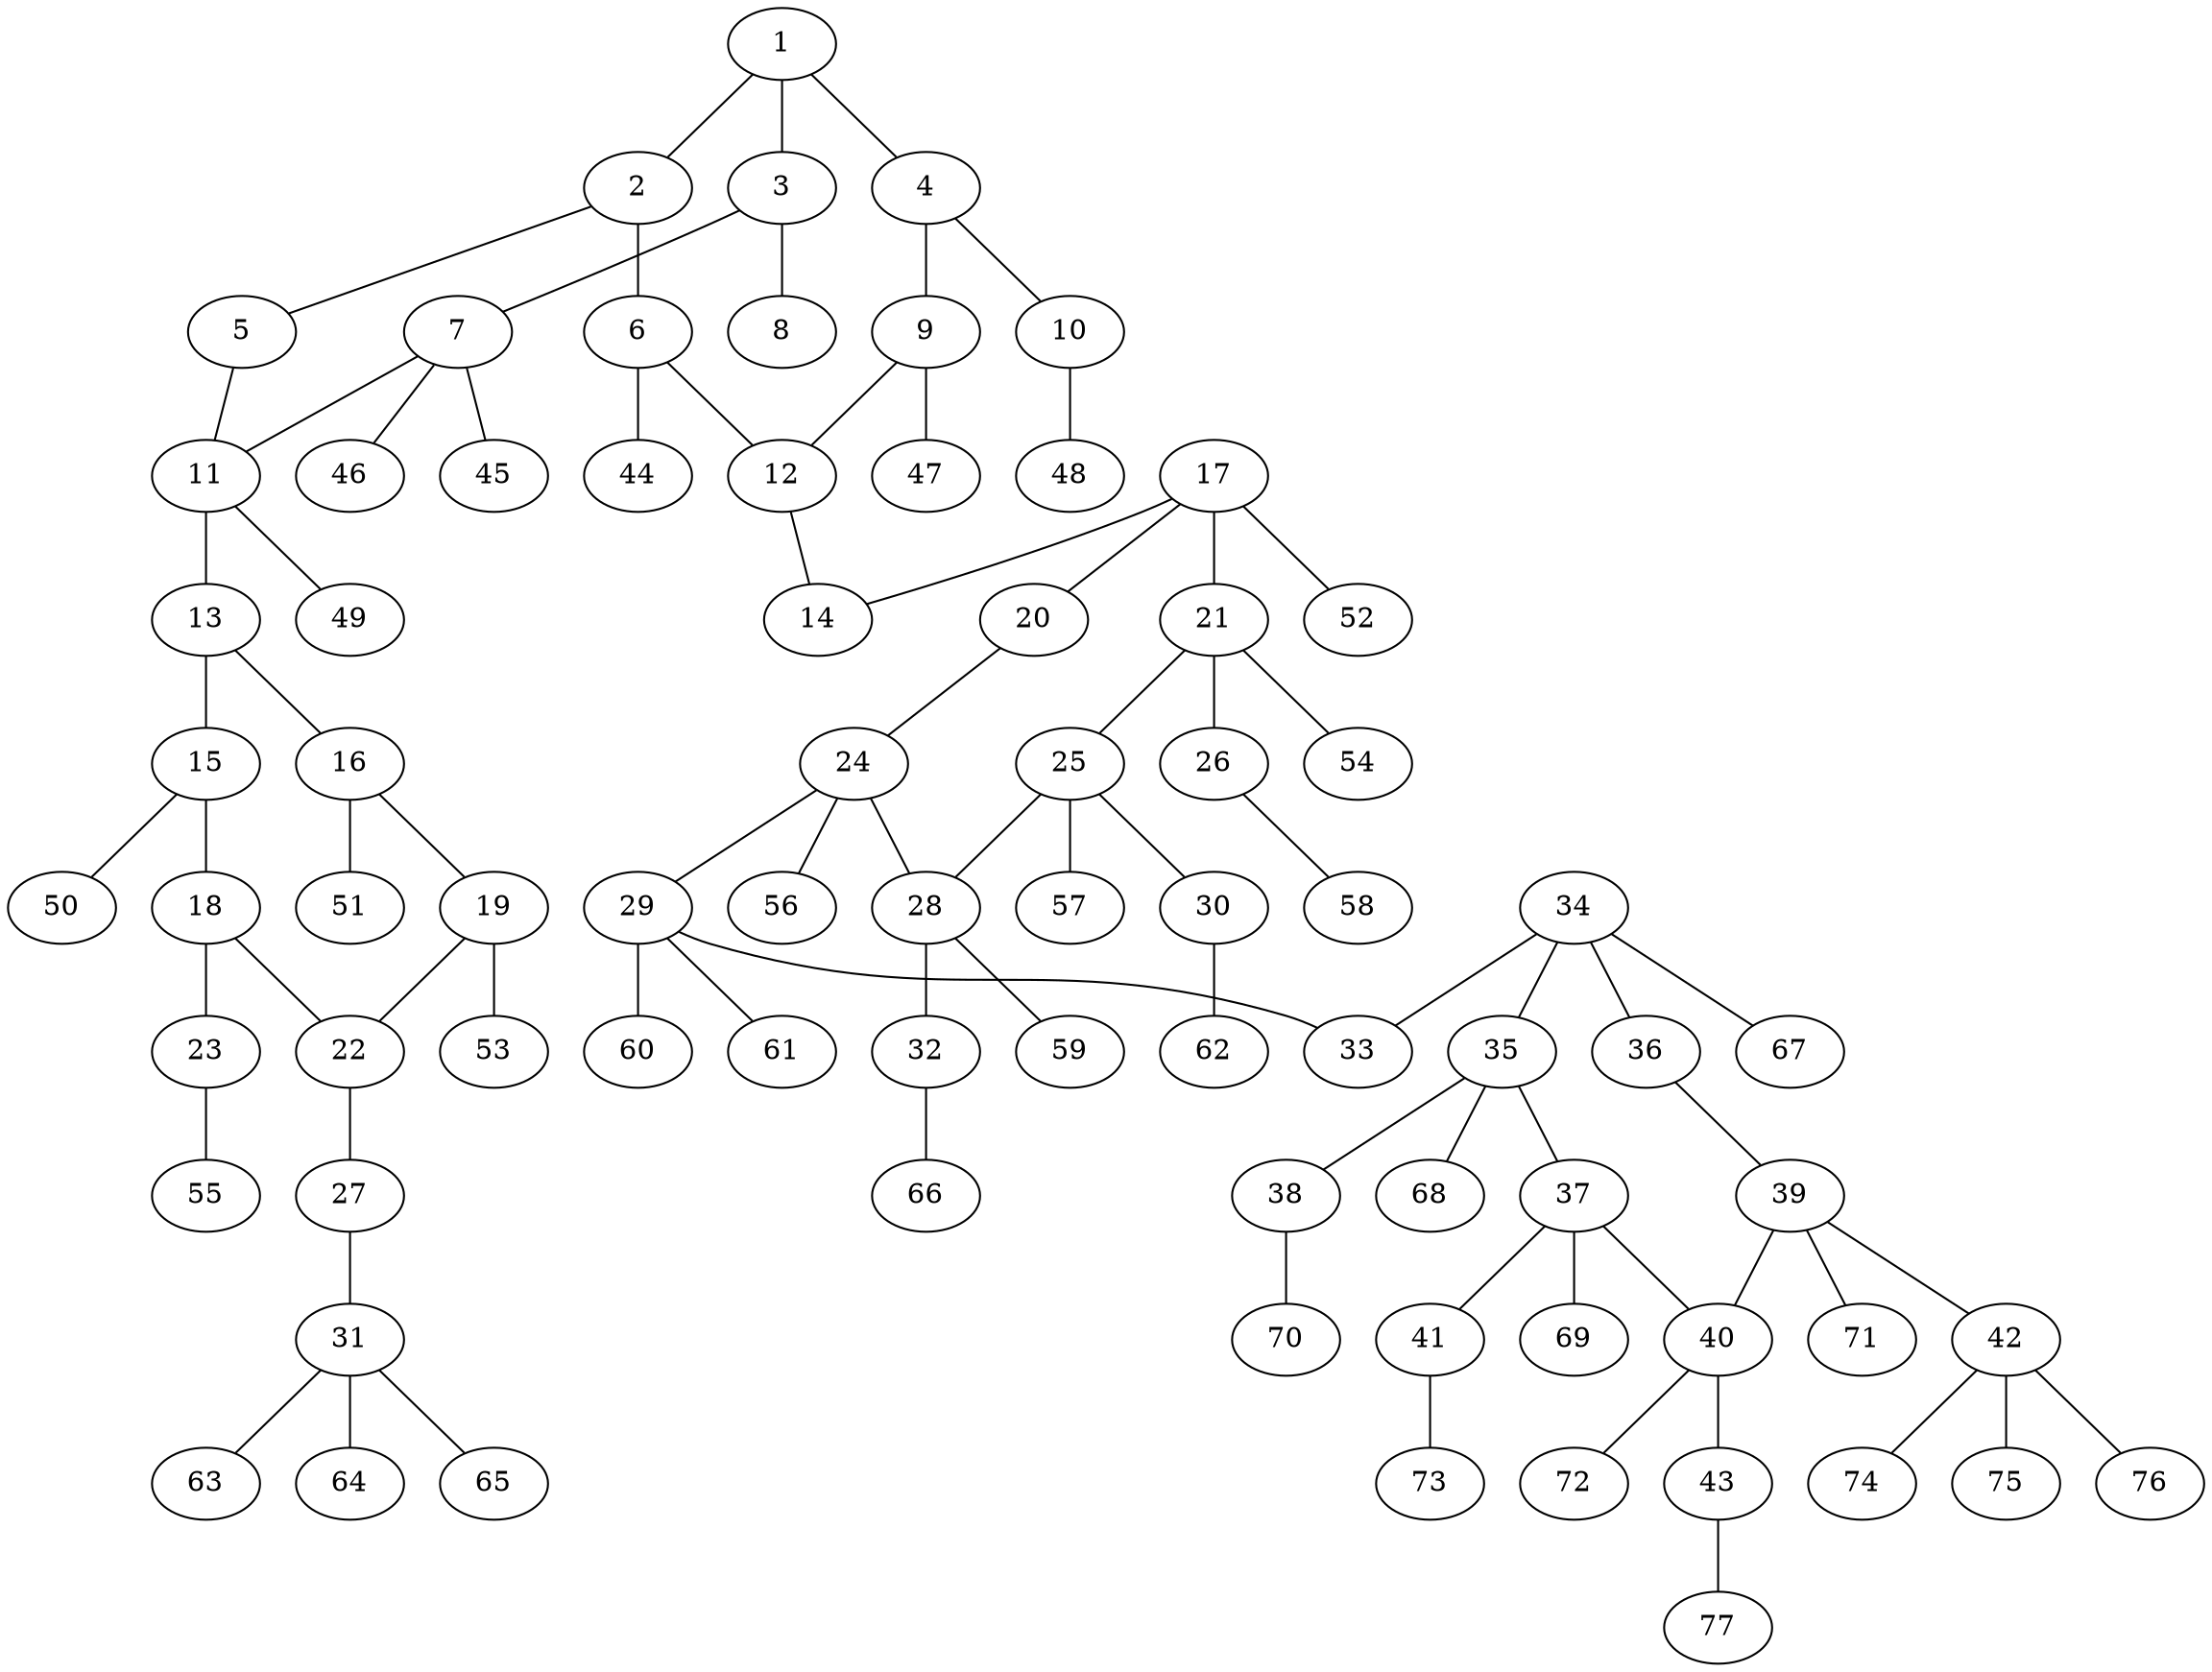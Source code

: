 graph molecule_4107 {
	1	 [chem=C];
	2	 [chem=C];
	1 -- 2	 [valence=2];
	3	 [chem=C];
	1 -- 3	 [valence=1];
	4	 [chem=C];
	1 -- 4	 [valence=1];
	5	 [chem=O];
	2 -- 5	 [valence=1];
	6	 [chem=C];
	2 -- 6	 [valence=1];
	7	 [chem=C];
	3 -- 7	 [valence=1];
	8	 [chem=O];
	3 -- 8	 [valence=2];
	9	 [chem=C];
	4 -- 9	 [valence=2];
	10	 [chem=O];
	4 -- 10	 [valence=1];
	11	 [chem=C];
	5 -- 11	 [valence=1];
	12	 [chem=C];
	6 -- 12	 [valence=2];
	44	 [chem=H];
	6 -- 44	 [valence=1];
	7 -- 11	 [valence=1];
	45	 [chem=H];
	7 -- 45	 [valence=1];
	46	 [chem=H];
	7 -- 46	 [valence=1];
	9 -- 12	 [valence=1];
	47	 [chem=H];
	9 -- 47	 [valence=1];
	48	 [chem=H];
	10 -- 48	 [valence=1];
	13	 [chem=C];
	11 -- 13	 [valence=1];
	49	 [chem=H];
	11 -- 49	 [valence=1];
	14	 [chem=O];
	12 -- 14	 [valence=1];
	15	 [chem=C];
	13 -- 15	 [valence=1];
	16	 [chem=C];
	13 -- 16	 [valence=2];
	18	 [chem=C];
	15 -- 18	 [valence=2];
	50	 [chem=H];
	15 -- 50	 [valence=1];
	19	 [chem=C];
	16 -- 19	 [valence=1];
	51	 [chem=H];
	16 -- 51	 [valence=1];
	17	 [chem=C];
	17 -- 14	 [valence=1];
	20	 [chem=O];
	17 -- 20	 [valence=1];
	21	 [chem=C];
	17 -- 21	 [valence=1];
	52	 [chem=H];
	17 -- 52	 [valence=1];
	22	 [chem=C];
	18 -- 22	 [valence=1];
	23	 [chem=O];
	18 -- 23	 [valence=1];
	19 -- 22	 [valence=2];
	53	 [chem=H];
	19 -- 53	 [valence=1];
	24	 [chem=C];
	20 -- 24	 [valence=1];
	25	 [chem=C];
	21 -- 25	 [valence=1];
	26	 [chem=O];
	21 -- 26	 [valence=1];
	54	 [chem=H];
	21 -- 54	 [valence=1];
	27	 [chem=O];
	22 -- 27	 [valence=1];
	55	 [chem=H];
	23 -- 55	 [valence=1];
	28	 [chem=C];
	24 -- 28	 [valence=1];
	29	 [chem=C];
	24 -- 29	 [valence=1];
	56	 [chem=H];
	24 -- 56	 [valence=1];
	25 -- 28	 [valence=1];
	30	 [chem=O];
	25 -- 30	 [valence=1];
	57	 [chem=H];
	25 -- 57	 [valence=1];
	58	 [chem=H];
	26 -- 58	 [valence=1];
	31	 [chem=C];
	27 -- 31	 [valence=1];
	32	 [chem=O];
	28 -- 32	 [valence=1];
	59	 [chem=H];
	28 -- 59	 [valence=1];
	33	 [chem=O];
	29 -- 33	 [valence=1];
	60	 [chem=H];
	29 -- 60	 [valence=1];
	61	 [chem=H];
	29 -- 61	 [valence=1];
	62	 [chem=H];
	30 -- 62	 [valence=1];
	63	 [chem=H];
	31 -- 63	 [valence=1];
	64	 [chem=H];
	31 -- 64	 [valence=1];
	65	 [chem=H];
	31 -- 65	 [valence=1];
	66	 [chem=H];
	32 -- 66	 [valence=1];
	34	 [chem=C];
	34 -- 33	 [valence=1];
	35	 [chem=C];
	34 -- 35	 [valence=1];
	36	 [chem=O];
	34 -- 36	 [valence=1];
	67	 [chem=H];
	34 -- 67	 [valence=1];
	37	 [chem=C];
	35 -- 37	 [valence=1];
	38	 [chem=O];
	35 -- 38	 [valence=1];
	68	 [chem=H];
	35 -- 68	 [valence=1];
	39	 [chem=C];
	36 -- 39	 [valence=1];
	40	 [chem=C];
	37 -- 40	 [valence=1];
	41	 [chem=O];
	37 -- 41	 [valence=1];
	69	 [chem=H];
	37 -- 69	 [valence=1];
	70	 [chem=H];
	38 -- 70	 [valence=1];
	39 -- 40	 [valence=1];
	42	 [chem=C];
	39 -- 42	 [valence=1];
	71	 [chem=H];
	39 -- 71	 [valence=1];
	43	 [chem=O];
	40 -- 43	 [valence=1];
	72	 [chem=H];
	40 -- 72	 [valence=1];
	73	 [chem=H];
	41 -- 73	 [valence=1];
	74	 [chem=H];
	42 -- 74	 [valence=1];
	75	 [chem=H];
	42 -- 75	 [valence=1];
	76	 [chem=H];
	42 -- 76	 [valence=1];
	77	 [chem=H];
	43 -- 77	 [valence=1];
}

